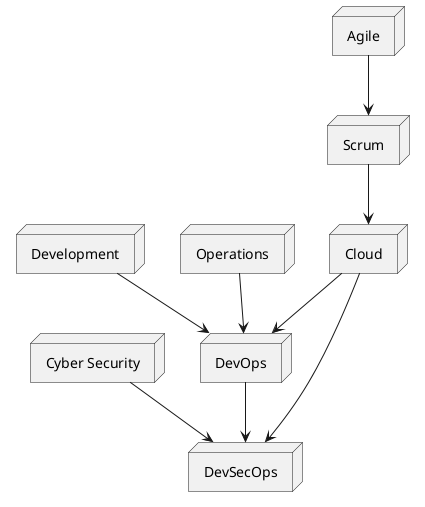 @startuml
skinparam roundCorner 15

node "Cyber Security" as eth
node "Development" as code

node "Cloud" as cloud

node "Operations" as ops
node "Scrum" as scrum
node "DevOps" as devops
node "DevSecOps" as devsecops
node "Agile" as agile


agile --> scrum
scrum --> cloud


ops --> devops
code --> devops
cloud --> devops

cloud --> devsecops
devops --> devsecops
eth --> devsecops
@enduml
